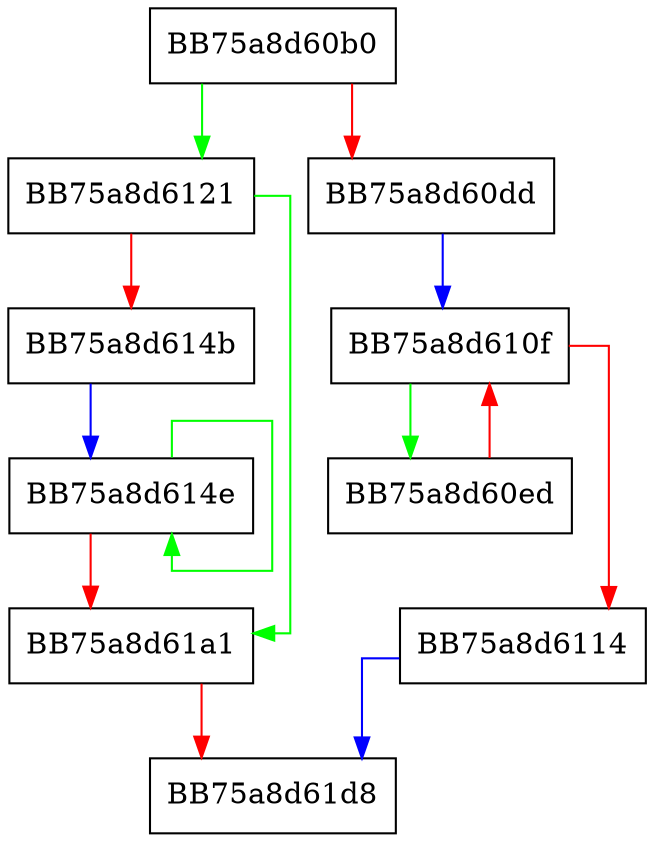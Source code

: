 digraph _do_gpu_time_series_and_detect {
  node [shape="box"];
  graph [splines=ortho];
  BB75a8d60b0 -> BB75a8d6121 [color="green"];
  BB75a8d60b0 -> BB75a8d60dd [color="red"];
  BB75a8d60dd -> BB75a8d610f [color="blue"];
  BB75a8d60ed -> BB75a8d610f [color="red"];
  BB75a8d610f -> BB75a8d60ed [color="green"];
  BB75a8d610f -> BB75a8d6114 [color="red"];
  BB75a8d6114 -> BB75a8d61d8 [color="blue"];
  BB75a8d6121 -> BB75a8d61a1 [color="green"];
  BB75a8d6121 -> BB75a8d614b [color="red"];
  BB75a8d614b -> BB75a8d614e [color="blue"];
  BB75a8d614e -> BB75a8d614e [color="green"];
  BB75a8d614e -> BB75a8d61a1 [color="red"];
  BB75a8d61a1 -> BB75a8d61d8 [color="red"];
}